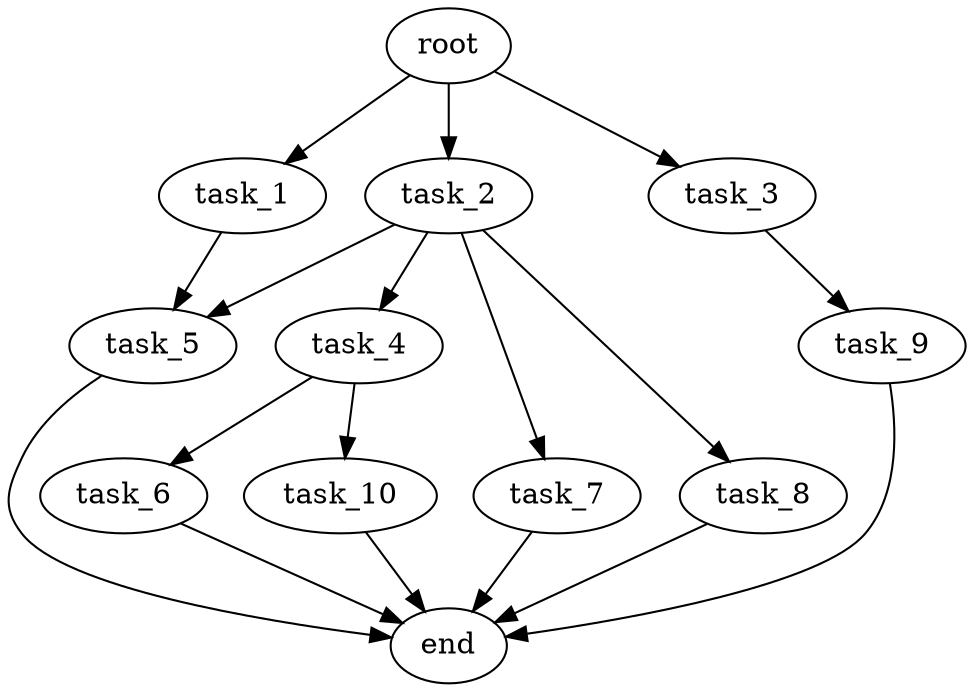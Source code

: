 digraph G {
  root [size="0.000000e+00"];
  task_1 [size="6.794427e+09"];
  task_2 [size="9.527941e+09"];
  task_3 [size="1.428652e+09"];
  task_4 [size="6.076121e+09"];
  task_5 [size="7.813338e+09"];
  task_6 [size="3.489549e+08"];
  task_7 [size="6.732664e+08"];
  task_8 [size="7.785375e+09"];
  task_9 [size="3.663918e+09"];
  task_10 [size="3.829161e+09"];
  end [size="0.000000e+00"];

  root -> task_1 [size="1.000000e-12"];
  root -> task_2 [size="1.000000e-12"];
  root -> task_3 [size="1.000000e-12"];
  task_1 -> task_5 [size="3.906669e+08"];
  task_2 -> task_4 [size="6.076121e+08"];
  task_2 -> task_5 [size="3.906669e+08"];
  task_2 -> task_7 [size="6.732664e+07"];
  task_2 -> task_8 [size="7.785375e+08"];
  task_3 -> task_9 [size="3.663918e+08"];
  task_4 -> task_6 [size="3.489549e+07"];
  task_4 -> task_10 [size="3.829161e+08"];
  task_5 -> end [size="1.000000e-12"];
  task_6 -> end [size="1.000000e-12"];
  task_7 -> end [size="1.000000e-12"];
  task_8 -> end [size="1.000000e-12"];
  task_9 -> end [size="1.000000e-12"];
  task_10 -> end [size="1.000000e-12"];
}
